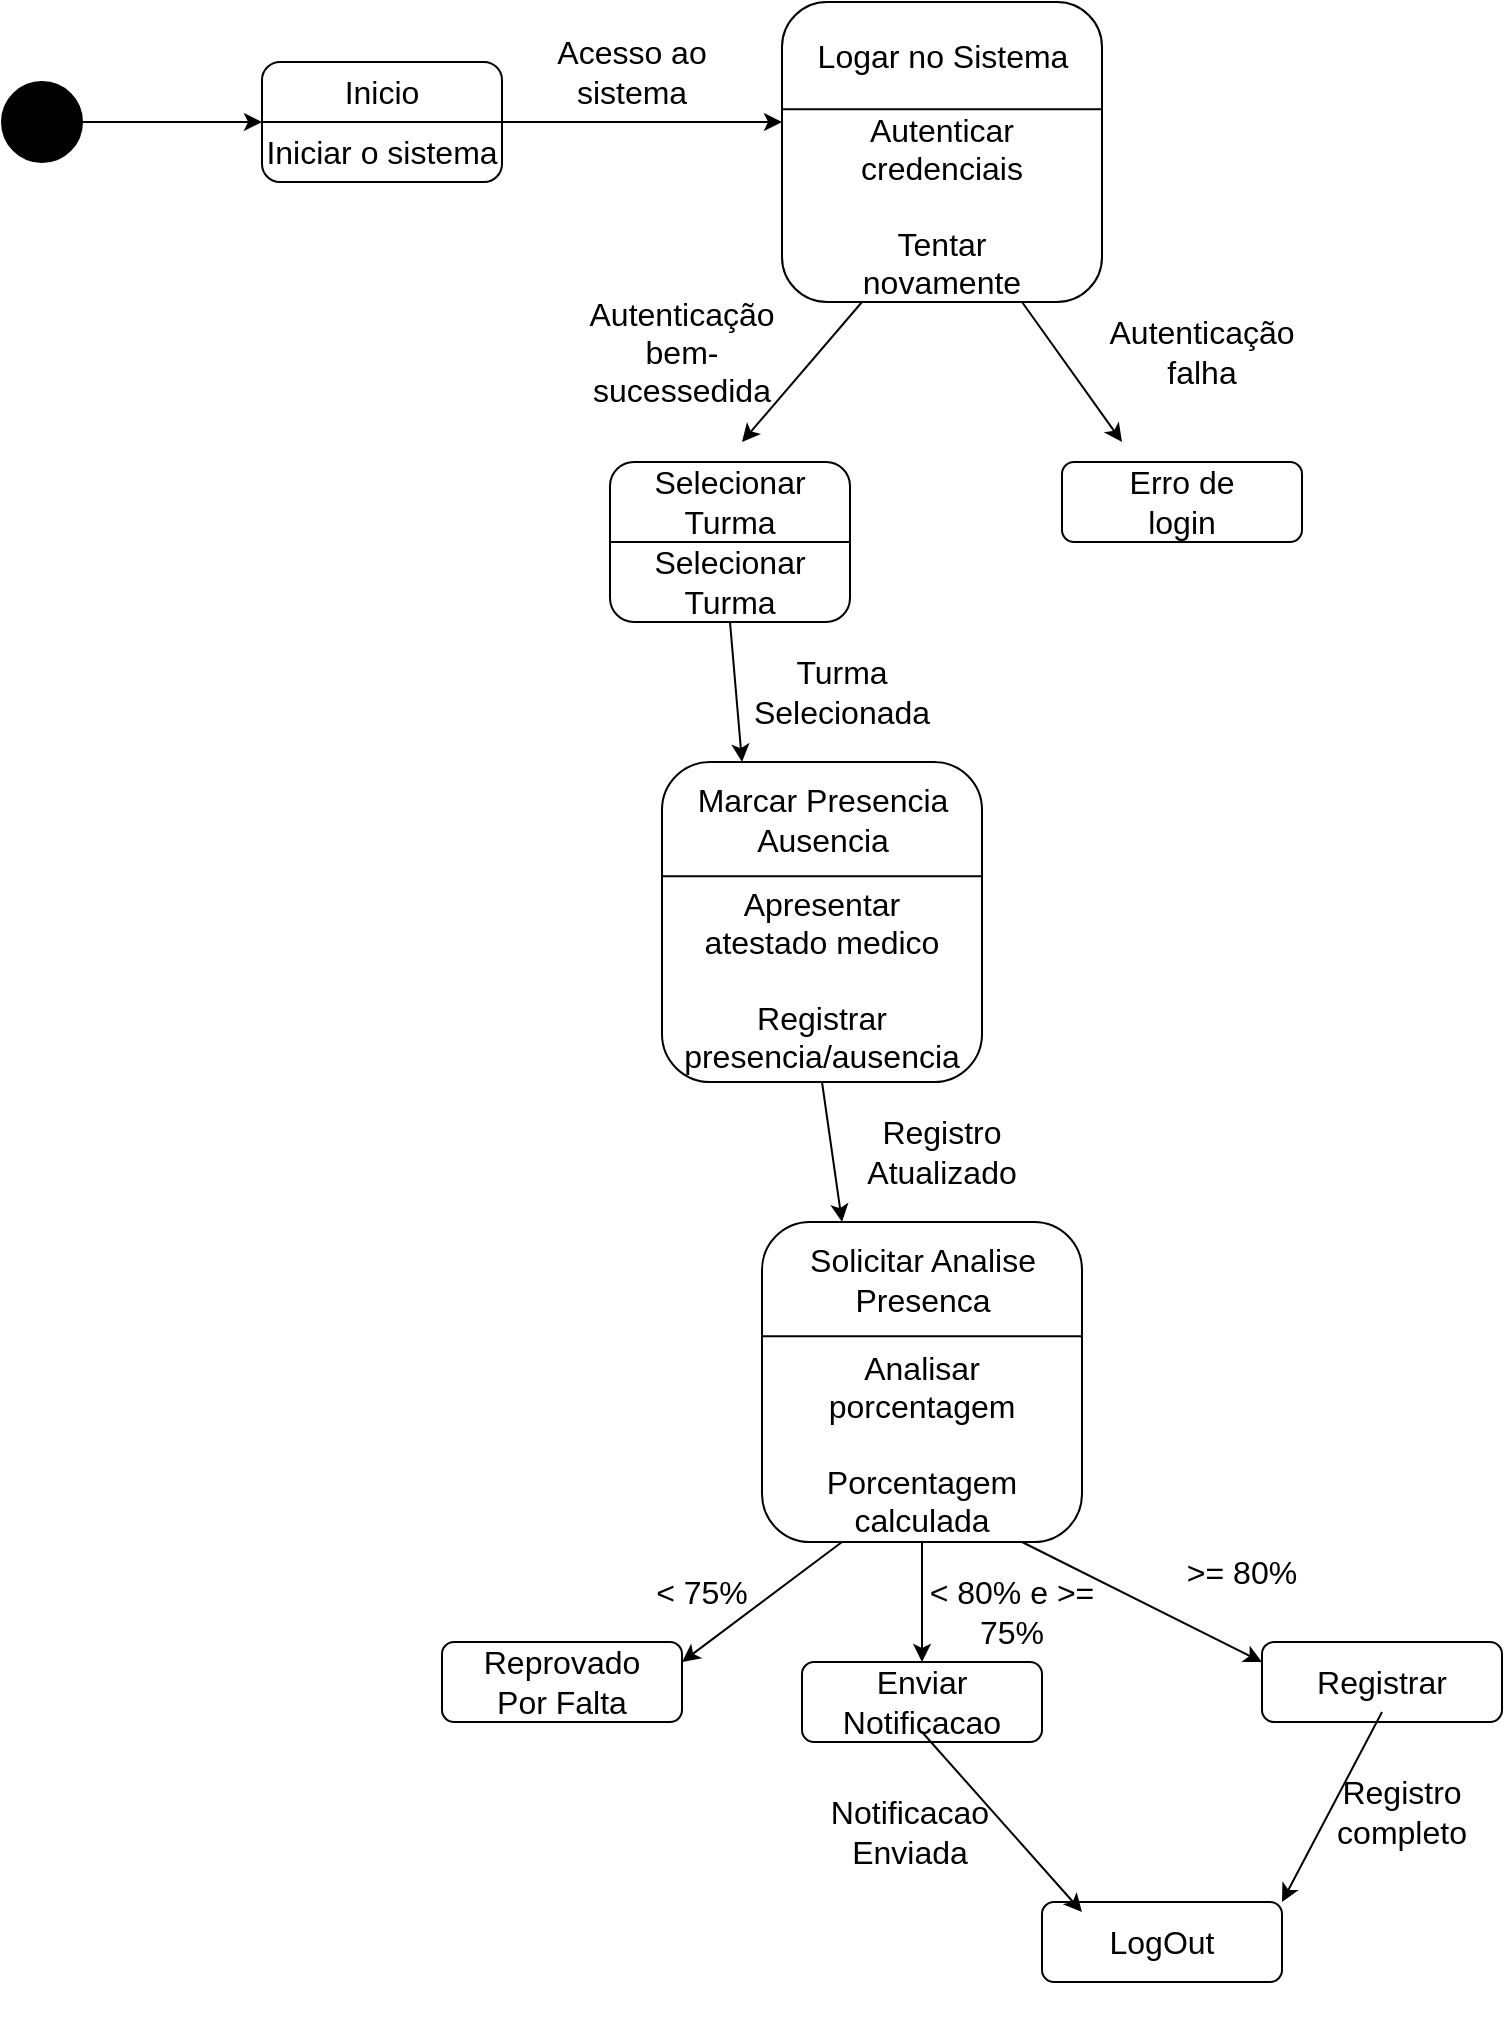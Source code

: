 <mxfile version="24.3.1" type="github">
  <diagram name="Página-1" id="Ws0XQ19Mkyah3HitIi7N">
    <mxGraphModel dx="1257" dy="609" grid="1" gridSize="10" guides="1" tooltips="1" connect="1" arrows="1" fold="1" page="1" pageScale="1" pageWidth="827" pageHeight="1169" math="0" shadow="0">
      <root>
        <mxCell id="0" />
        <mxCell id="1" parent="0" />
        <mxCell id="uatTjG2mpW_xbb4NyPdO-3" value="" style="group" vertex="1" connectable="0" parent="1">
          <mxGeometry x="180" y="50" width="120" height="60" as="geometry" />
        </mxCell>
        <mxCell id="uatTjG2mpW_xbb4NyPdO-1" value="" style="rounded=1;whiteSpace=wrap;html=1;" vertex="1" parent="uatTjG2mpW_xbb4NyPdO-3">
          <mxGeometry width="120" height="60" as="geometry" />
        </mxCell>
        <mxCell id="uatTjG2mpW_xbb4NyPdO-2" value="" style="endArrow=none;html=1;rounded=0;exitX=1;exitY=0.5;exitDx=0;exitDy=0;entryX=0;entryY=0.5;entryDx=0;entryDy=0;" edge="1" parent="uatTjG2mpW_xbb4NyPdO-3" source="uatTjG2mpW_xbb4NyPdO-1" target="uatTjG2mpW_xbb4NyPdO-1">
          <mxGeometry width="50" height="50" relative="1" as="geometry">
            <mxPoint x="190" y="330" as="sourcePoint" />
            <mxPoint x="250" y="30" as="targetPoint" />
            <Array as="points" />
          </mxGeometry>
        </mxCell>
        <mxCell id="uatTjG2mpW_xbb4NyPdO-20" value="&lt;font style=&quot;font-size: 16px;&quot;&gt;Inicio&lt;/font&gt;" style="text;html=1;align=center;verticalAlign=middle;whiteSpace=wrap;rounded=0;" vertex="1" parent="uatTjG2mpW_xbb4NyPdO-3">
          <mxGeometry x="30" width="60" height="30" as="geometry" />
        </mxCell>
        <mxCell id="uatTjG2mpW_xbb4NyPdO-21" value="Iniciar o sistema" style="text;html=1;align=center;verticalAlign=middle;whiteSpace=wrap;rounded=0;fontSize=16;" vertex="1" parent="uatTjG2mpW_xbb4NyPdO-3">
          <mxGeometry y="30" width="120" height="30" as="geometry" />
        </mxCell>
        <mxCell id="uatTjG2mpW_xbb4NyPdO-4" value="" style="group" vertex="1" connectable="0" parent="1">
          <mxGeometry x="440" y="20" width="160" height="150" as="geometry" />
        </mxCell>
        <mxCell id="uatTjG2mpW_xbb4NyPdO-5" value="" style="rounded=1;whiteSpace=wrap;html=1;" vertex="1" parent="uatTjG2mpW_xbb4NyPdO-4">
          <mxGeometry width="160" height="150" as="geometry" />
        </mxCell>
        <mxCell id="uatTjG2mpW_xbb4NyPdO-6" value="" style="endArrow=none;html=1;rounded=0;exitX=1;exitY=0.5;exitDx=0;exitDy=0;entryX=0;entryY=0.5;entryDx=0;entryDy=0;" edge="1" parent="uatTjG2mpW_xbb4NyPdO-4">
          <mxGeometry width="50" height="50" relative="1" as="geometry">
            <mxPoint x="160" y="53.571" as="sourcePoint" />
            <mxPoint y="53.571" as="targetPoint" />
            <Array as="points" />
          </mxGeometry>
        </mxCell>
        <mxCell id="uatTjG2mpW_xbb4NyPdO-25" value="Logar no Sistema" style="text;html=1;align=center;verticalAlign=middle;whiteSpace=wrap;rounded=0;fontSize=16;" vertex="1" parent="uatTjG2mpW_xbb4NyPdO-4">
          <mxGeometry x="7.5" y="10.714" width="145" height="32.143" as="geometry" />
        </mxCell>
        <mxCell id="uatTjG2mpW_xbb4NyPdO-26" value="Autenticar credenciais&lt;div style=&quot;font-size: 16px;&quot;&gt;&lt;br style=&quot;font-size: 16px;&quot;&gt;&lt;/div&gt;&lt;div style=&quot;font-size: 16px;&quot;&gt;Tentar novamente&lt;/div&gt;" style="text;html=1;align=center;verticalAlign=middle;whiteSpace=wrap;rounded=0;fontSize=16;" vertex="1" parent="uatTjG2mpW_xbb4NyPdO-4">
          <mxGeometry x="50" y="75" width="60" height="53.571" as="geometry" />
        </mxCell>
        <mxCell id="uatTjG2mpW_xbb4NyPdO-7" value="" style="group" vertex="1" connectable="0" parent="1">
          <mxGeometry x="580" y="250" width="120" height="60" as="geometry" />
        </mxCell>
        <mxCell id="uatTjG2mpW_xbb4NyPdO-8" value="" style="rounded=1;whiteSpace=wrap;html=1;" vertex="1" parent="uatTjG2mpW_xbb4NyPdO-7">
          <mxGeometry width="120" height="40" as="geometry" />
        </mxCell>
        <mxCell id="uatTjG2mpW_xbb4NyPdO-43" value="&lt;font style=&quot;font-size: 16px;&quot;&gt;Erro de login&lt;/font&gt;" style="text;html=1;align=center;verticalAlign=middle;whiteSpace=wrap;rounded=0;" vertex="1" parent="uatTjG2mpW_xbb4NyPdO-7">
          <mxGeometry x="20" y="5" width="80" height="30" as="geometry" />
        </mxCell>
        <mxCell id="uatTjG2mpW_xbb4NyPdO-10" value="" style="group" vertex="1" connectable="0" parent="1">
          <mxGeometry x="354" y="250" width="120" height="80" as="geometry" />
        </mxCell>
        <mxCell id="uatTjG2mpW_xbb4NyPdO-11" value="" style="rounded=1;whiteSpace=wrap;html=1;" vertex="1" parent="uatTjG2mpW_xbb4NyPdO-10">
          <mxGeometry width="120" height="80" as="geometry" />
        </mxCell>
        <mxCell id="uatTjG2mpW_xbb4NyPdO-12" value="" style="endArrow=none;html=1;rounded=0;exitX=1;exitY=0.5;exitDx=0;exitDy=0;entryX=0;entryY=0.5;entryDx=0;entryDy=0;" edge="1" parent="uatTjG2mpW_xbb4NyPdO-10" source="uatTjG2mpW_xbb4NyPdO-11" target="uatTjG2mpW_xbb4NyPdO-11">
          <mxGeometry width="50" height="50" relative="1" as="geometry">
            <mxPoint x="190" y="440" as="sourcePoint" />
            <mxPoint x="250" y="40" as="targetPoint" />
            <Array as="points" />
          </mxGeometry>
        </mxCell>
        <mxCell id="uatTjG2mpW_xbb4NyPdO-38" value="&lt;font style=&quot;font-size: 16px;&quot;&gt;Selecionar Turma&lt;/font&gt;" style="text;html=1;align=center;verticalAlign=middle;whiteSpace=wrap;rounded=0;" vertex="1" parent="uatTjG2mpW_xbb4NyPdO-10">
          <mxGeometry x="30" width="60" height="40" as="geometry" />
        </mxCell>
        <mxCell id="uatTjG2mpW_xbb4NyPdO-39" value="&lt;font style=&quot;font-size: 16px;&quot;&gt;Selecionar Turma&lt;/font&gt;" style="text;html=1;align=center;verticalAlign=middle;whiteSpace=wrap;rounded=0;" vertex="1" parent="uatTjG2mpW_xbb4NyPdO-10">
          <mxGeometry x="30" y="50" width="60" height="20" as="geometry" />
        </mxCell>
        <mxCell id="uatTjG2mpW_xbb4NyPdO-16" value="" style="ellipse;whiteSpace=wrap;html=1;aspect=fixed;fillColor=#000000;" vertex="1" parent="1">
          <mxGeometry x="50" y="60" width="40" height="40" as="geometry" />
        </mxCell>
        <mxCell id="uatTjG2mpW_xbb4NyPdO-17" value="" style="endArrow=classic;html=1;rounded=0;exitX=1;exitY=0.5;exitDx=0;exitDy=0;" edge="1" parent="1" source="uatTjG2mpW_xbb4NyPdO-16">
          <mxGeometry width="50" height="50" relative="1" as="geometry">
            <mxPoint x="350" y="310" as="sourcePoint" />
            <mxPoint x="180" y="80" as="targetPoint" />
          </mxGeometry>
        </mxCell>
        <mxCell id="uatTjG2mpW_xbb4NyPdO-23" value="" style="endArrow=classic;html=1;rounded=0;exitX=1;exitY=0;exitDx=0;exitDy=0;" edge="1" parent="1" source="uatTjG2mpW_xbb4NyPdO-21">
          <mxGeometry width="50" height="50" relative="1" as="geometry">
            <mxPoint x="370" y="290" as="sourcePoint" />
            <mxPoint x="440" y="80" as="targetPoint" />
          </mxGeometry>
        </mxCell>
        <mxCell id="uatTjG2mpW_xbb4NyPdO-24" value="Acesso ao sistema" style="text;html=1;align=center;verticalAlign=middle;whiteSpace=wrap;rounded=0;fontSize=16;" vertex="1" parent="1">
          <mxGeometry x="310" y="40" width="110" height="30" as="geometry" />
        </mxCell>
        <mxCell id="uatTjG2mpW_xbb4NyPdO-31" value="" style="endArrow=classic;html=1;rounded=0;exitX=0.25;exitY=1;exitDx=0;exitDy=0;" edge="1" parent="1" source="uatTjG2mpW_xbb4NyPdO-5">
          <mxGeometry width="50" height="50" relative="1" as="geometry">
            <mxPoint x="370" y="290" as="sourcePoint" />
            <mxPoint x="420" y="240" as="targetPoint" />
          </mxGeometry>
        </mxCell>
        <mxCell id="uatTjG2mpW_xbb4NyPdO-33" value="" style="endArrow=classic;html=1;rounded=0;exitX=0.75;exitY=1;exitDx=0;exitDy=0;" edge="1" parent="1" source="uatTjG2mpW_xbb4NyPdO-5">
          <mxGeometry width="50" height="50" relative="1" as="geometry">
            <mxPoint x="370" y="290" as="sourcePoint" />
            <mxPoint x="610" y="240" as="targetPoint" />
          </mxGeometry>
        </mxCell>
        <mxCell id="uatTjG2mpW_xbb4NyPdO-34" value="Autenticação bem-sucessedida" style="text;html=1;align=center;verticalAlign=middle;whiteSpace=wrap;rounded=0;fontSize=16;" vertex="1" parent="1">
          <mxGeometry x="360" y="180" width="60" height="30" as="geometry" />
        </mxCell>
        <mxCell id="uatTjG2mpW_xbb4NyPdO-37" value="&lt;font style=&quot;font-size: 16px;&quot;&gt;Autenticação falha&lt;/font&gt;" style="text;html=1;align=center;verticalAlign=middle;whiteSpace=wrap;rounded=0;" vertex="1" parent="1">
          <mxGeometry x="620" y="180" width="60" height="30" as="geometry" />
        </mxCell>
        <mxCell id="uatTjG2mpW_xbb4NyPdO-44" value="" style="group" vertex="1" connectable="0" parent="1">
          <mxGeometry x="380" y="400" width="160" height="160" as="geometry" />
        </mxCell>
        <mxCell id="uatTjG2mpW_xbb4NyPdO-45" value="" style="rounded=1;whiteSpace=wrap;html=1;" vertex="1" parent="uatTjG2mpW_xbb4NyPdO-44">
          <mxGeometry width="160" height="160" as="geometry" />
        </mxCell>
        <mxCell id="uatTjG2mpW_xbb4NyPdO-46" value="" style="endArrow=none;html=1;rounded=0;exitX=1;exitY=0.5;exitDx=0;exitDy=0;entryX=0;entryY=0.5;entryDx=0;entryDy=0;" edge="1" parent="uatTjG2mpW_xbb4NyPdO-44">
          <mxGeometry width="50" height="50" relative="1" as="geometry">
            <mxPoint x="160" y="57.143" as="sourcePoint" />
            <mxPoint y="57.143" as="targetPoint" />
            <Array as="points" />
          </mxGeometry>
        </mxCell>
        <mxCell id="uatTjG2mpW_xbb4NyPdO-47" value="Marcar Presencia Ausencia" style="text;html=1;align=center;verticalAlign=middle;whiteSpace=wrap;rounded=0;fontSize=16;" vertex="1" parent="uatTjG2mpW_xbb4NyPdO-44">
          <mxGeometry x="7.5" y="11.429" width="145" height="34.286" as="geometry" />
        </mxCell>
        <mxCell id="uatTjG2mpW_xbb4NyPdO-48" value="Apresentar atestado medico&lt;div&gt;&lt;br&gt;&lt;/div&gt;&lt;div&gt;Registrar presencia/ausencia&lt;/div&gt;" style="text;html=1;align=center;verticalAlign=middle;whiteSpace=wrap;rounded=0;fontSize=16;" vertex="1" parent="uatTjG2mpW_xbb4NyPdO-44">
          <mxGeometry x="50" y="80" width="60" height="57.141" as="geometry" />
        </mxCell>
        <mxCell id="uatTjG2mpW_xbb4NyPdO-49" value="" style="endArrow=classic;html=1;rounded=0;exitX=0.5;exitY=1;exitDx=0;exitDy=0;" edge="1" parent="1" source="uatTjG2mpW_xbb4NyPdO-11">
          <mxGeometry width="50" height="50" relative="1" as="geometry">
            <mxPoint x="370" y="520" as="sourcePoint" />
            <mxPoint x="420" y="400" as="targetPoint" />
          </mxGeometry>
        </mxCell>
        <mxCell id="uatTjG2mpW_xbb4NyPdO-50" value="&lt;font style=&quot;font-size: 16px;&quot;&gt;Turma Selecionada&lt;/font&gt;" style="text;html=1;align=center;verticalAlign=middle;whiteSpace=wrap;rounded=0;" vertex="1" parent="1">
          <mxGeometry x="440" y="350" width="60" height="30" as="geometry" />
        </mxCell>
        <mxCell id="uatTjG2mpW_xbb4NyPdO-52" value="" style="endArrow=classic;html=1;rounded=0;exitX=0.5;exitY=1;exitDx=0;exitDy=0;" edge="1" parent="1" source="uatTjG2mpW_xbb4NyPdO-45">
          <mxGeometry width="50" height="50" relative="1" as="geometry">
            <mxPoint x="370" y="480" as="sourcePoint" />
            <mxPoint x="470" y="630" as="targetPoint" />
          </mxGeometry>
        </mxCell>
        <mxCell id="uatTjG2mpW_xbb4NyPdO-53" value="" style="group" vertex="1" connectable="0" parent="1">
          <mxGeometry x="430" y="630" width="160" height="160" as="geometry" />
        </mxCell>
        <mxCell id="uatTjG2mpW_xbb4NyPdO-54" value="" style="rounded=1;whiteSpace=wrap;html=1;" vertex="1" parent="uatTjG2mpW_xbb4NyPdO-53">
          <mxGeometry width="160" height="160" as="geometry" />
        </mxCell>
        <mxCell id="uatTjG2mpW_xbb4NyPdO-55" value="" style="endArrow=none;html=1;rounded=0;exitX=1;exitY=0.5;exitDx=0;exitDy=0;entryX=0;entryY=0.5;entryDx=0;entryDy=0;" edge="1" parent="uatTjG2mpW_xbb4NyPdO-53">
          <mxGeometry width="50" height="50" relative="1" as="geometry">
            <mxPoint x="160" y="57.143" as="sourcePoint" />
            <mxPoint y="57.143" as="targetPoint" />
            <Array as="points" />
          </mxGeometry>
        </mxCell>
        <mxCell id="uatTjG2mpW_xbb4NyPdO-56" value="Solicitar Analise Presenca" style="text;html=1;align=center;verticalAlign=middle;whiteSpace=wrap;rounded=0;fontSize=16;" vertex="1" parent="uatTjG2mpW_xbb4NyPdO-53">
          <mxGeometry x="7.5" y="11.429" width="145" height="34.286" as="geometry" />
        </mxCell>
        <mxCell id="uatTjG2mpW_xbb4NyPdO-57" value="&lt;div style=&quot;font-size: 16px;&quot;&gt;Analisar porcentagem&lt;/div&gt;&lt;div style=&quot;font-size: 16px;&quot;&gt;&lt;br&gt;&lt;/div&gt;&lt;div style=&quot;font-size: 16px;&quot;&gt;Porcentagem calculada&lt;/div&gt;" style="text;html=1;align=center;verticalAlign=middle;whiteSpace=wrap;rounded=0;fontSize=16;" vertex="1" parent="uatTjG2mpW_xbb4NyPdO-53">
          <mxGeometry x="55" y="85.333" width="50" height="51.808" as="geometry" />
        </mxCell>
        <mxCell id="uatTjG2mpW_xbb4NyPdO-59" value="&lt;font style=&quot;font-size: 16px;&quot;&gt;Registro Atualizado&lt;/font&gt;" style="text;html=1;align=center;verticalAlign=middle;whiteSpace=wrap;rounded=0;" vertex="1" parent="1">
          <mxGeometry x="490" y="580" width="60" height="30" as="geometry" />
        </mxCell>
        <mxCell id="uatTjG2mpW_xbb4NyPdO-60" value="" style="endArrow=classic;html=1;rounded=0;exitX=0.25;exitY=1;exitDx=0;exitDy=0;entryX=1;entryY=0.25;entryDx=0;entryDy=0;" edge="1" parent="1" source="uatTjG2mpW_xbb4NyPdO-54" target="uatTjG2mpW_xbb4NyPdO-64">
          <mxGeometry width="50" height="50" relative="1" as="geometry">
            <mxPoint x="370" y="760" as="sourcePoint" />
            <mxPoint x="400" y="830" as="targetPoint" />
          </mxGeometry>
        </mxCell>
        <mxCell id="uatTjG2mpW_xbb4NyPdO-61" value="" style="endArrow=classic;html=1;rounded=0;exitX=0.5;exitY=1;exitDx=0;exitDy=0;" edge="1" parent="1" source="uatTjG2mpW_xbb4NyPdO-54">
          <mxGeometry width="50" height="50" relative="1" as="geometry">
            <mxPoint x="370" y="760" as="sourcePoint" />
            <mxPoint x="510" y="850" as="targetPoint" />
          </mxGeometry>
        </mxCell>
        <mxCell id="uatTjG2mpW_xbb4NyPdO-62" value="" style="endArrow=classic;html=1;rounded=0;exitX=0.885;exitY=1.033;exitDx=0;exitDy=0;exitPerimeter=0;entryX=0;entryY=0.25;entryDx=0;entryDy=0;" edge="1" parent="1" target="uatTjG2mpW_xbb4NyPdO-70">
          <mxGeometry width="50" height="50" relative="1" as="geometry">
            <mxPoint x="560.0" y="790" as="sourcePoint" />
            <mxPoint x="630" y="840" as="targetPoint" />
          </mxGeometry>
        </mxCell>
        <mxCell id="uatTjG2mpW_xbb4NyPdO-63" value="" style="group" vertex="1" connectable="0" parent="1">
          <mxGeometry x="270" y="840" width="120" height="60" as="geometry" />
        </mxCell>
        <mxCell id="uatTjG2mpW_xbb4NyPdO-64" value="" style="rounded=1;whiteSpace=wrap;html=1;" vertex="1" parent="uatTjG2mpW_xbb4NyPdO-63">
          <mxGeometry width="120" height="40" as="geometry" />
        </mxCell>
        <mxCell id="uatTjG2mpW_xbb4NyPdO-65" value="&lt;span style=&quot;font-size: 16px;&quot;&gt;Reprovado Por Falta&lt;/span&gt;" style="text;html=1;align=center;verticalAlign=middle;whiteSpace=wrap;rounded=0;" vertex="1" parent="uatTjG2mpW_xbb4NyPdO-63">
          <mxGeometry x="20" y="5" width="80" height="30" as="geometry" />
        </mxCell>
        <mxCell id="uatTjG2mpW_xbb4NyPdO-66" value="" style="group" vertex="1" connectable="0" parent="1">
          <mxGeometry x="450" y="850" width="120" height="60" as="geometry" />
        </mxCell>
        <mxCell id="uatTjG2mpW_xbb4NyPdO-67" value="" style="rounded=1;whiteSpace=wrap;html=1;" vertex="1" parent="uatTjG2mpW_xbb4NyPdO-66">
          <mxGeometry width="120" height="40" as="geometry" />
        </mxCell>
        <mxCell id="uatTjG2mpW_xbb4NyPdO-68" value="&lt;span style=&quot;font-size: 16px;&quot;&gt;Enviar Notificacao&lt;/span&gt;" style="text;html=1;align=center;verticalAlign=middle;whiteSpace=wrap;rounded=0;" vertex="1" parent="uatTjG2mpW_xbb4NyPdO-66">
          <mxGeometry x="20" y="5" width="80" height="30" as="geometry" />
        </mxCell>
        <mxCell id="uatTjG2mpW_xbb4NyPdO-69" value="" style="group" vertex="1" connectable="0" parent="1">
          <mxGeometry x="680" y="840" width="120" height="60" as="geometry" />
        </mxCell>
        <mxCell id="uatTjG2mpW_xbb4NyPdO-70" value="" style="rounded=1;whiteSpace=wrap;html=1;" vertex="1" parent="uatTjG2mpW_xbb4NyPdO-69">
          <mxGeometry width="120" height="40" as="geometry" />
        </mxCell>
        <mxCell id="uatTjG2mpW_xbb4NyPdO-71" value="&lt;span style=&quot;font-size: 16px;&quot;&gt;Registrar&lt;/span&gt;" style="text;html=1;align=center;verticalAlign=middle;whiteSpace=wrap;rounded=0;" vertex="1" parent="uatTjG2mpW_xbb4NyPdO-69">
          <mxGeometry x="20" y="5" width="80" height="30" as="geometry" />
        </mxCell>
        <mxCell id="uatTjG2mpW_xbb4NyPdO-72" value="" style="group" vertex="1" connectable="0" parent="1">
          <mxGeometry x="570" y="970" width="120" height="60" as="geometry" />
        </mxCell>
        <mxCell id="uatTjG2mpW_xbb4NyPdO-73" value="" style="rounded=1;whiteSpace=wrap;html=1;" vertex="1" parent="uatTjG2mpW_xbb4NyPdO-72">
          <mxGeometry width="120" height="40" as="geometry" />
        </mxCell>
        <mxCell id="uatTjG2mpW_xbb4NyPdO-74" value="&lt;span style=&quot;font-size: 16px;&quot;&gt;LogOut&lt;/span&gt;" style="text;html=1;align=center;verticalAlign=middle;whiteSpace=wrap;rounded=0;" vertex="1" parent="uatTjG2mpW_xbb4NyPdO-72">
          <mxGeometry x="20" y="5" width="80" height="30" as="geometry" />
        </mxCell>
        <mxCell id="uatTjG2mpW_xbb4NyPdO-77" value="&lt;font style=&quot;font-size: 16px;&quot;&gt;&amp;lt; 75%&lt;/font&gt;" style="text;html=1;align=center;verticalAlign=middle;whiteSpace=wrap;rounded=0;" vertex="1" parent="1">
          <mxGeometry x="370" y="800" width="60" height="30" as="geometry" />
        </mxCell>
        <mxCell id="uatTjG2mpW_xbb4NyPdO-79" value="&lt;font style=&quot;font-size: 16px;&quot;&gt;&amp;lt; 80% e &amp;gt;= 75%&lt;/font&gt;" style="text;html=1;align=center;verticalAlign=middle;whiteSpace=wrap;rounded=0;" vertex="1" parent="1">
          <mxGeometry x="500" y="810" width="110" height="30" as="geometry" />
        </mxCell>
        <mxCell id="uatTjG2mpW_xbb4NyPdO-80" value="&lt;font style=&quot;font-size: 16px;&quot;&gt;&amp;gt;= 80%&lt;/font&gt;" style="text;html=1;align=center;verticalAlign=middle;whiteSpace=wrap;rounded=0;" vertex="1" parent="1">
          <mxGeometry x="640" y="790" width="60" height="30" as="geometry" />
        </mxCell>
        <mxCell id="uatTjG2mpW_xbb4NyPdO-81" value="" style="endArrow=classic;html=1;rounded=0;exitX=0.5;exitY=1;exitDx=0;exitDy=0;entryX=0;entryY=0;entryDx=0;entryDy=0;" edge="1" parent="1" source="uatTjG2mpW_xbb4NyPdO-68" target="uatTjG2mpW_xbb4NyPdO-74">
          <mxGeometry width="50" height="50" relative="1" as="geometry">
            <mxPoint x="510" y="960" as="sourcePoint" />
            <mxPoint x="560" y="910" as="targetPoint" />
          </mxGeometry>
        </mxCell>
        <mxCell id="uatTjG2mpW_xbb4NyPdO-82" value="" style="endArrow=classic;html=1;rounded=0;exitX=0.5;exitY=1;exitDx=0;exitDy=0;entryX=1;entryY=0;entryDx=0;entryDy=0;" edge="1" parent="1" source="uatTjG2mpW_xbb4NyPdO-71" target="uatTjG2mpW_xbb4NyPdO-73">
          <mxGeometry width="50" height="50" relative="1" as="geometry">
            <mxPoint x="730" y="960" as="sourcePoint" />
            <mxPoint x="780" y="910" as="targetPoint" />
          </mxGeometry>
        </mxCell>
        <mxCell id="uatTjG2mpW_xbb4NyPdO-83" value="&lt;font style=&quot;font-size: 16px;&quot;&gt;Notificacao Enviada&lt;/font&gt;" style="text;html=1;align=center;verticalAlign=middle;whiteSpace=wrap;rounded=0;" vertex="1" parent="1">
          <mxGeometry x="474" y="920" width="60" height="30" as="geometry" />
        </mxCell>
        <mxCell id="uatTjG2mpW_xbb4NyPdO-84" value="&lt;font style=&quot;font-size: 16px;&quot;&gt;Registro completo&lt;/font&gt;" style="text;html=1;align=center;verticalAlign=middle;whiteSpace=wrap;rounded=0;" vertex="1" parent="1">
          <mxGeometry x="720" y="910" width="60" height="30" as="geometry" />
        </mxCell>
      </root>
    </mxGraphModel>
  </diagram>
</mxfile>
